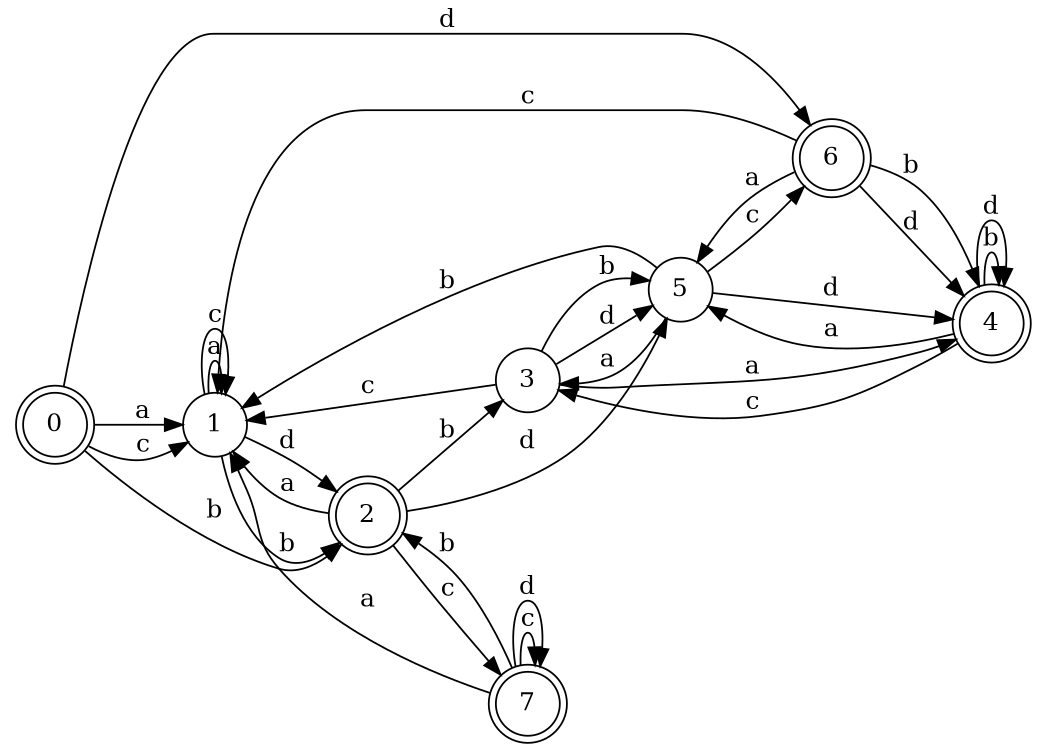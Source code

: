 digraph n7_6 {
__start0 [label="" shape="none"];

rankdir=LR;
size="8,5";

s0 [style="rounded,filled", color="black", fillcolor="white" shape="doublecircle", label="0"];
s1 [style="filled", color="black", fillcolor="white" shape="circle", label="1"];
s2 [style="rounded,filled", color="black", fillcolor="white" shape="doublecircle", label="2"];
s3 [style="filled", color="black", fillcolor="white" shape="circle", label="3"];
s4 [style="rounded,filled", color="black", fillcolor="white" shape="doublecircle", label="4"];
s5 [style="filled", color="black", fillcolor="white" shape="circle", label="5"];
s6 [style="rounded,filled", color="black", fillcolor="white" shape="doublecircle", label="6"];
s7 [style="rounded,filled", color="black", fillcolor="white" shape="doublecircle", label="7"];
s0 -> s1 [label="a"];
s0 -> s2 [label="b"];
s0 -> s1 [label="c"];
s0 -> s6 [label="d"];
s1 -> s1 [label="a"];
s1 -> s2 [label="b"];
s1 -> s1 [label="c"];
s1 -> s2 [label="d"];
s2 -> s1 [label="a"];
s2 -> s3 [label="b"];
s2 -> s7 [label="c"];
s2 -> s5 [label="d"];
s3 -> s4 [label="a"];
s3 -> s5 [label="b"];
s3 -> s1 [label="c"];
s3 -> s5 [label="d"];
s4 -> s5 [label="a"];
s4 -> s4 [label="b"];
s4 -> s3 [label="c"];
s4 -> s4 [label="d"];
s5 -> s3 [label="a"];
s5 -> s1 [label="b"];
s5 -> s6 [label="c"];
s5 -> s4 [label="d"];
s6 -> s5 [label="a"];
s6 -> s4 [label="b"];
s6 -> s1 [label="c"];
s6 -> s4 [label="d"];
s7 -> s1 [label="a"];
s7 -> s2 [label="b"];
s7 -> s7 [label="c"];
s7 -> s7 [label="d"];

}